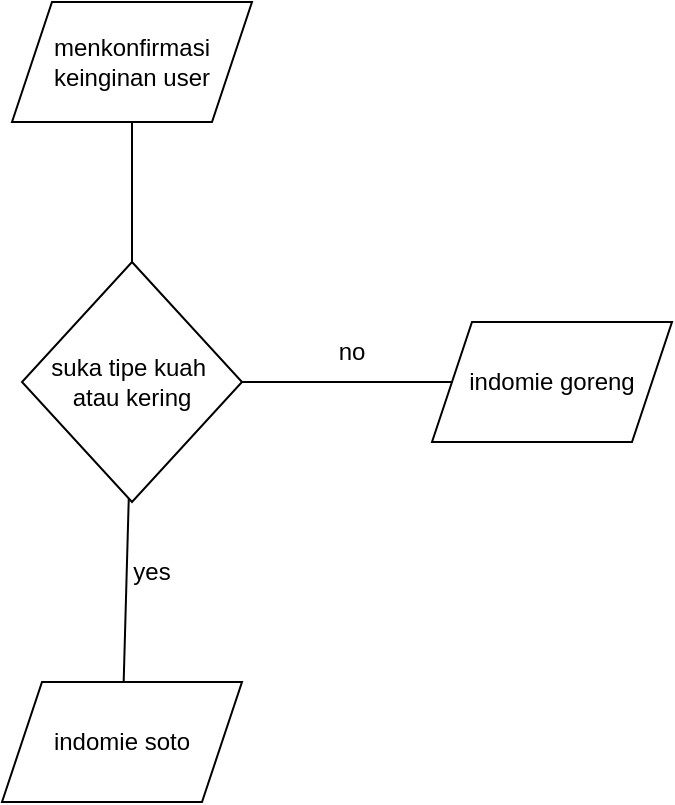 <mxfile version="22.0.8" type="device">
  <diagram name="Halaman-1" id="ZJbhKis3d4PmC33WaOrM">
    <mxGraphModel dx="1114" dy="610" grid="1" gridSize="10" guides="1" tooltips="1" connect="1" arrows="1" fold="1" page="1" pageScale="1" pageWidth="827" pageHeight="1169" math="0" shadow="0">
      <root>
        <mxCell id="0" />
        <mxCell id="1" parent="0" />
        <mxCell id="xgbwTimZbLC3Jn_fxnEy-1" value="menkonfirmasi keinginan user&lt;br&gt;" style="shape=parallelogram;perimeter=parallelogramPerimeter;whiteSpace=wrap;html=1;fixedSize=1;" vertex="1" parent="1">
          <mxGeometry x="340" y="130" width="120" height="60" as="geometry" />
        </mxCell>
        <mxCell id="xgbwTimZbLC3Jn_fxnEy-5" value="suka tipe kuah&amp;nbsp;&lt;br&gt;atau kering" style="rhombus;whiteSpace=wrap;html=1;" vertex="1" parent="1">
          <mxGeometry x="345" y="260" width="110" height="120" as="geometry" />
        </mxCell>
        <mxCell id="xgbwTimZbLC3Jn_fxnEy-7" value="indomie soto" style="shape=parallelogram;perimeter=parallelogramPerimeter;whiteSpace=wrap;html=1;fixedSize=1;" vertex="1" parent="1">
          <mxGeometry x="335" y="470" width="120" height="60" as="geometry" />
        </mxCell>
        <mxCell id="xgbwTimZbLC3Jn_fxnEy-8" value="indomie goreng" style="shape=parallelogram;perimeter=parallelogramPerimeter;whiteSpace=wrap;html=1;fixedSize=1;" vertex="1" parent="1">
          <mxGeometry x="550" y="290" width="120" height="60" as="geometry" />
        </mxCell>
        <mxCell id="xgbwTimZbLC3Jn_fxnEy-17" value="" style="endArrow=none;html=1;rounded=0;" edge="1" parent="1" source="xgbwTimZbLC3Jn_fxnEy-7" target="xgbwTimZbLC3Jn_fxnEy-5">
          <mxGeometry width="50" height="50" relative="1" as="geometry">
            <mxPoint x="390" y="440" as="sourcePoint" />
            <mxPoint x="440" y="390" as="targetPoint" />
          </mxGeometry>
        </mxCell>
        <mxCell id="xgbwTimZbLC3Jn_fxnEy-20" value="" style="endArrow=none;html=1;rounded=0;" edge="1" parent="1" source="xgbwTimZbLC3Jn_fxnEy-5" target="xgbwTimZbLC3Jn_fxnEy-1">
          <mxGeometry width="50" height="50" relative="1" as="geometry">
            <mxPoint x="390" y="440" as="sourcePoint" />
            <mxPoint x="440" y="390" as="targetPoint" />
          </mxGeometry>
        </mxCell>
        <mxCell id="xgbwTimZbLC3Jn_fxnEy-21" value="" style="endArrow=none;html=1;rounded=0;" edge="1" parent="1" source="xgbwTimZbLC3Jn_fxnEy-5" target="xgbwTimZbLC3Jn_fxnEy-8">
          <mxGeometry width="50" height="50" relative="1" as="geometry">
            <mxPoint x="390" y="540" as="sourcePoint" />
            <mxPoint x="440" y="490" as="targetPoint" />
          </mxGeometry>
        </mxCell>
        <mxCell id="xgbwTimZbLC3Jn_fxnEy-22" value="yes" style="text;html=1;strokeColor=none;fillColor=none;align=center;verticalAlign=middle;whiteSpace=wrap;rounded=0;" vertex="1" parent="1">
          <mxGeometry x="380" y="400" width="60" height="30" as="geometry" />
        </mxCell>
        <mxCell id="xgbwTimZbLC3Jn_fxnEy-26" value="no" style="text;html=1;strokeColor=none;fillColor=none;align=center;verticalAlign=middle;whiteSpace=wrap;rounded=0;" vertex="1" parent="1">
          <mxGeometry x="480" y="290" width="60" height="30" as="geometry" />
        </mxCell>
      </root>
    </mxGraphModel>
  </diagram>
</mxfile>
